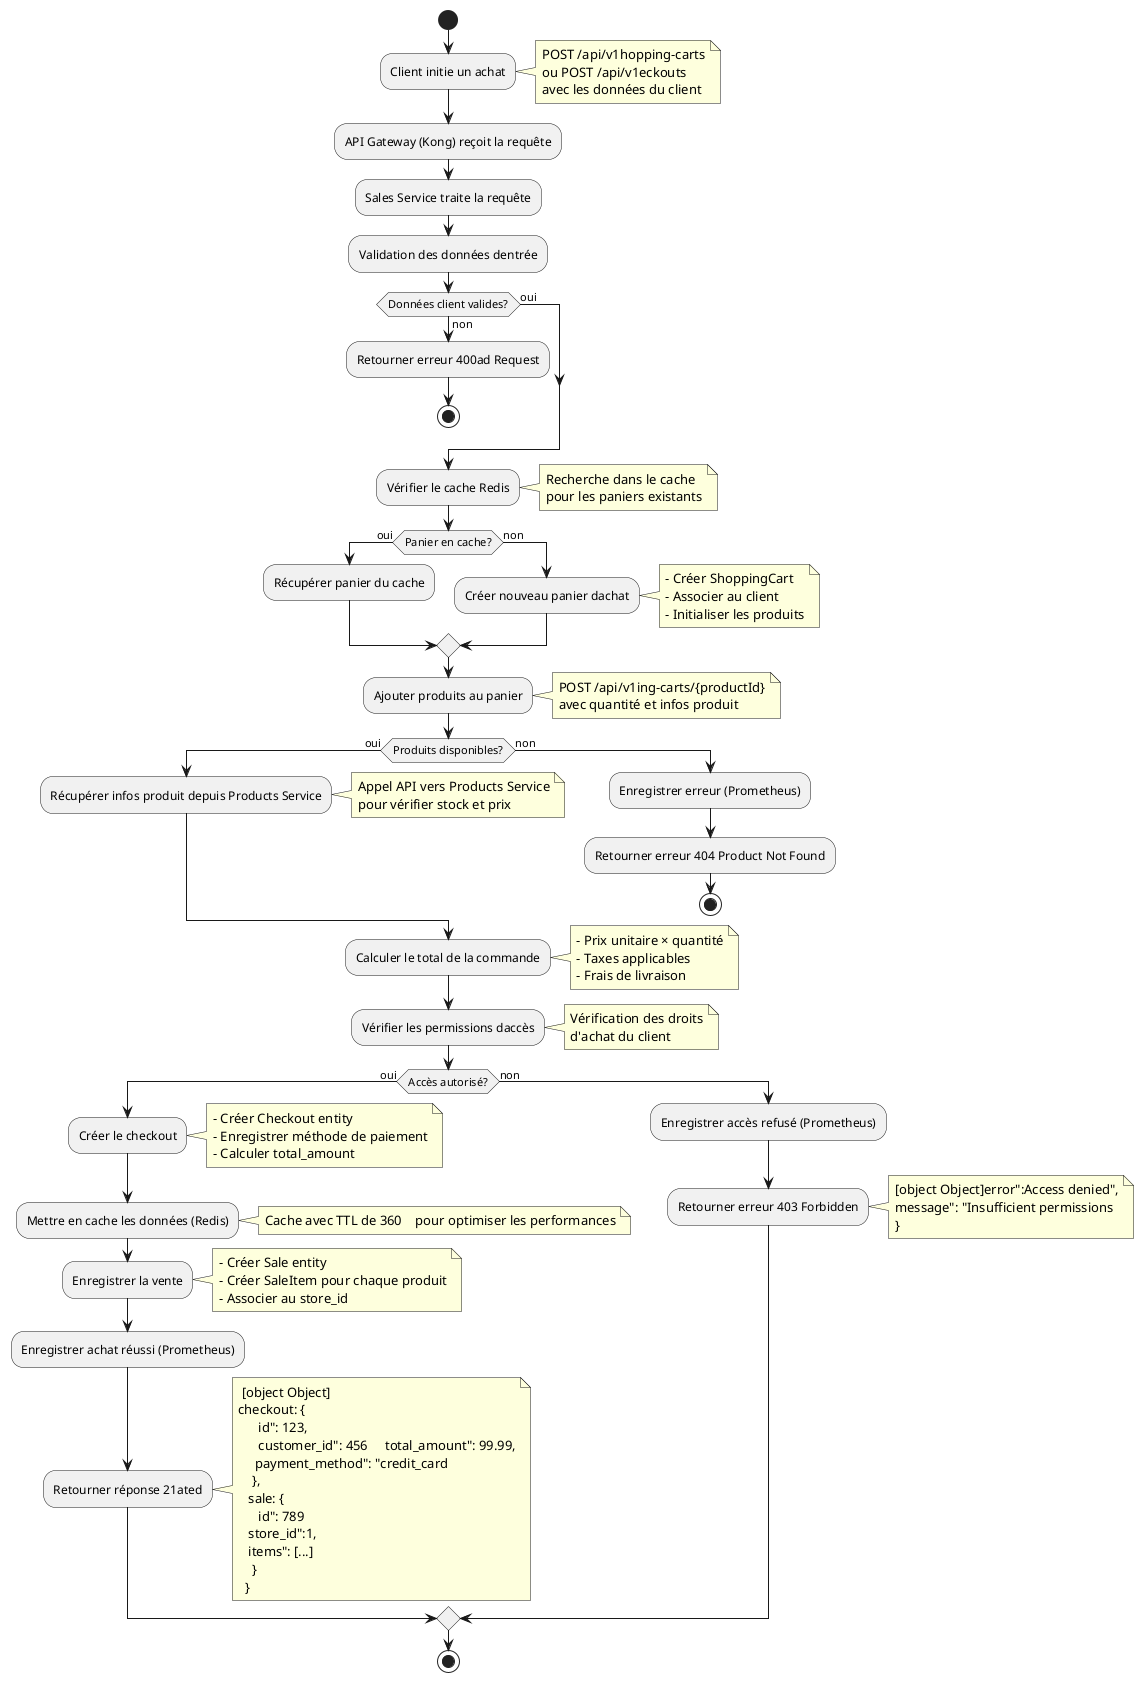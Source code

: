 @startuml sales-purchase

start

:Client initie un achat;
note right
  POST /api/v1hopping-carts
  ou POST /api/v1eckouts
  avec les données du client
end note

:API Gateway (Kong) reçoit la requête;

:Sales Service traite la requête;

:Validation des données dentrée;
if (Données client valides?) then (oui)
else (non)
  :Retourner erreur 400ad Request;
  stop
endif

:Vérifier le cache Redis;
note right
  Recherche dans le cache
  pour les paniers existants
end note

if (Panier en cache?) then (oui)
  :Récupérer panier du cache;
else (non)
  :Créer nouveau panier dachat;
  note right
    - Créer ShoppingCart
    - Associer au client
    - Initialiser les produits
  end note
endif

:Ajouter produits au panier;
note right
  POST /api/v1ing-carts/{productId}
  avec quantité et infos produit
end note

if (Produits disponibles?) then (oui)
  :Récupérer infos produit depuis Products Service;
  note right
    Appel API vers Products Service
    pour vérifier stock et prix
  end note
else (non)
  :Enregistrer erreur (Prometheus);
  :Retourner erreur 404 Product Not Found;
  stop
endif

:Calculer le total de la commande;
note right
  - Prix unitaire × quantité
  - Taxes applicables
  - Frais de livraison
end note

:Vérifier les permissions daccès;
note right
  Vérification des droits
  d'achat du client
end note

if (Accès autorisé?) then (oui)
  :Créer le checkout;
  note right
    - Créer Checkout entity
    - Enregistrer méthode de paiement
    - Calculer total_amount
  end note
  
  :Mettre en cache les données (Redis);
  note right
    Cache avec TTL de 360    pour optimiser les performances
  end note
  
  :Enregistrer la vente;
  note right
    - Créer Sale entity
    - Créer SaleItem pour chaque produit
    - Associer au store_id
  end note
  
  :Enregistrer achat réussi (Prometheus);
  
  :Retourner réponse 21ated;
  note right
   [object Object]
  checkout: {
        id": 123,
        customer_id": 456     total_amount": 99.99,
       payment_method": "credit_card
      },
     sale: {
        id": 789
     store_id":1,
     items": [...]
      }
    }
  end note
  
else (non)
  :Enregistrer accès refusé (Prometheus);
  :Retourner erreur 403 Forbidden;
  note right
    [object Object]error":Access denied",
    message": "Insufficient permissions
    }
  end note
endif

stop

@enduml 